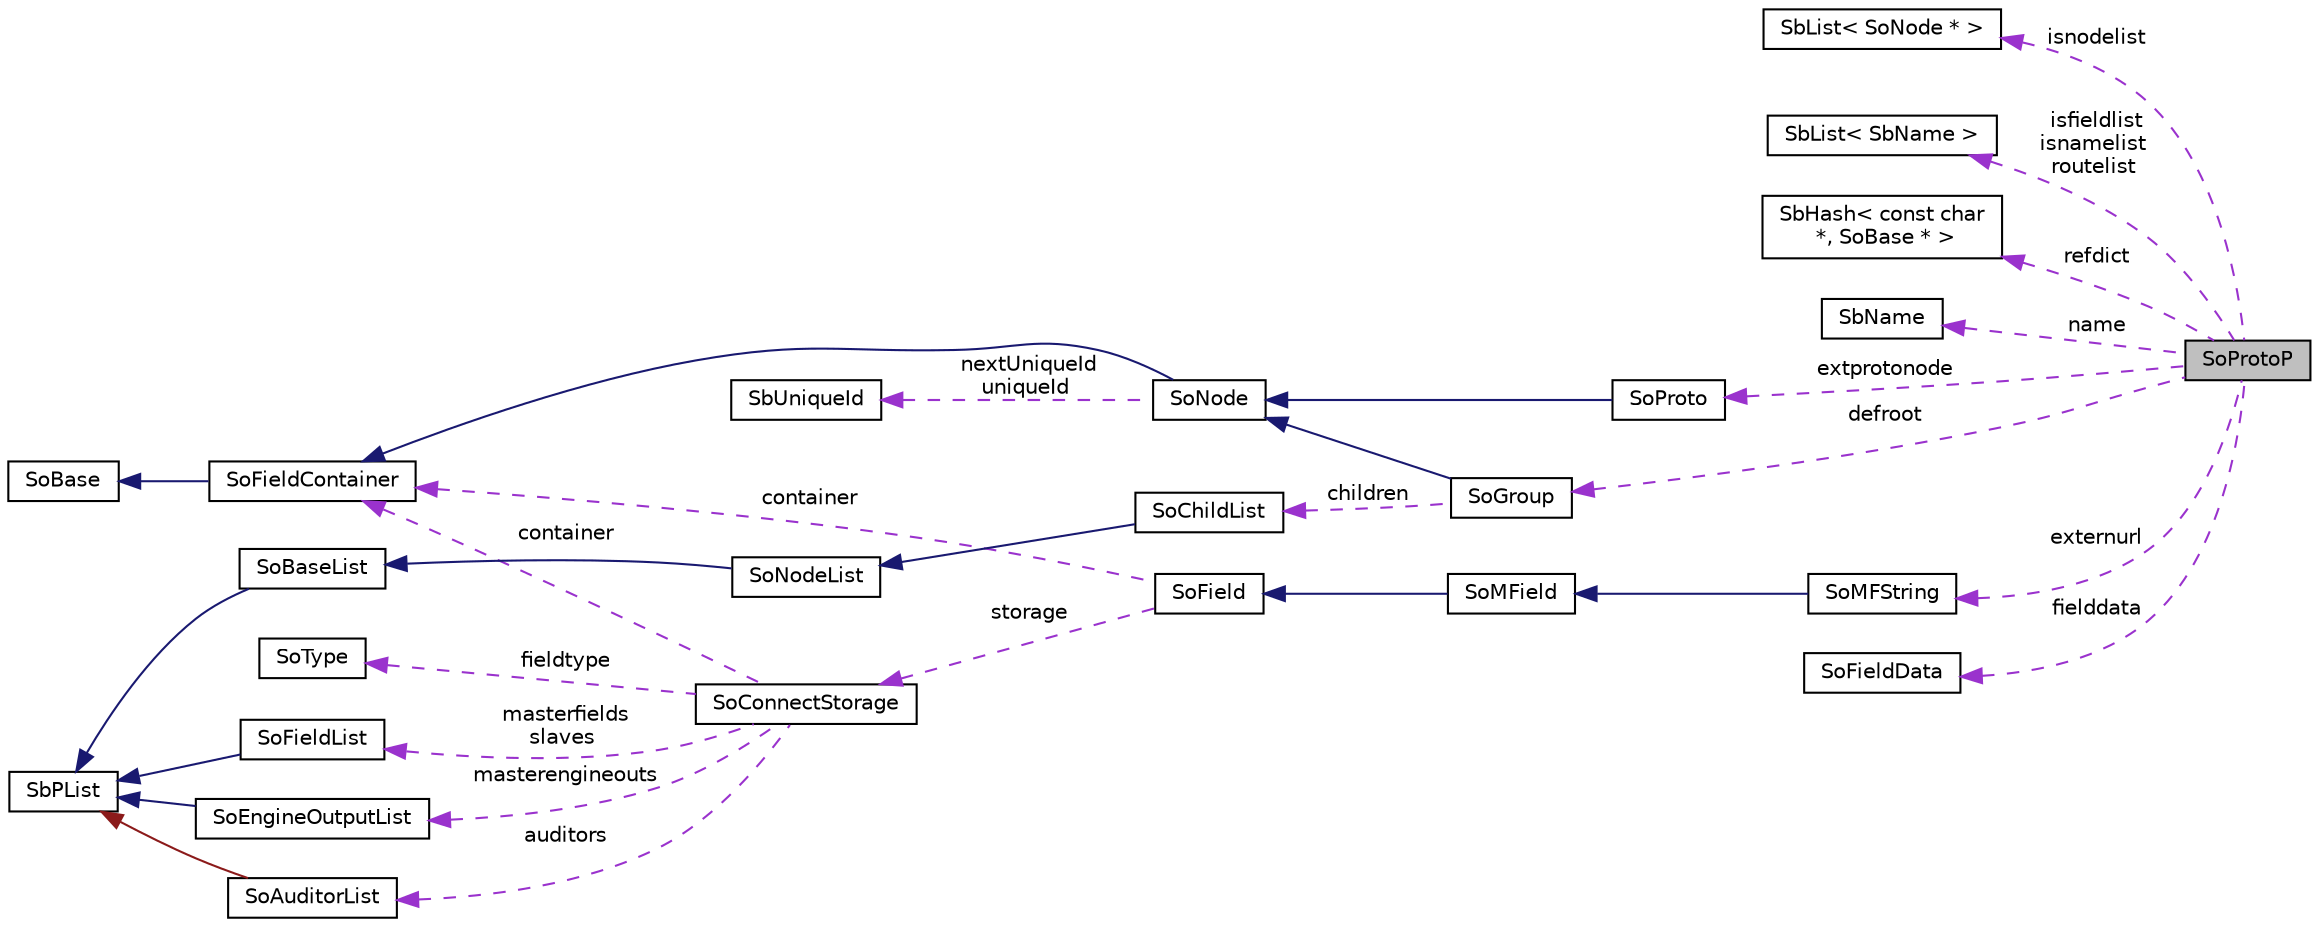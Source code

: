 digraph "SoProtoP"
{
 // LATEX_PDF_SIZE
  edge [fontname="Helvetica",fontsize="10",labelfontname="Helvetica",labelfontsize="10"];
  node [fontname="Helvetica",fontsize="10",shape=record];
  rankdir="LR";
  Node1 [label="SoProtoP",height=0.2,width=0.4,color="black", fillcolor="grey75", style="filled", fontcolor="black",tooltip=" "];
  Node2 -> Node1 [dir="back",color="darkorchid3",fontsize="10",style="dashed",label=" isnodelist" ,fontname="Helvetica"];
  Node2 [label="SbList\< SoNode * \>",height=0.2,width=0.4,color="black", fillcolor="white", style="filled",URL="$classSbList.html",tooltip=" "];
  Node3 -> Node1 [dir="back",color="darkorchid3",fontsize="10",style="dashed",label=" isfieldlist\nisnamelist\nroutelist" ,fontname="Helvetica"];
  Node3 [label="SbList\< SbName \>",height=0.2,width=0.4,color="black", fillcolor="white", style="filled",URL="$classSbList.html",tooltip=" "];
  Node4 -> Node1 [dir="back",color="darkorchid3",fontsize="10",style="dashed",label=" refdict" ,fontname="Helvetica"];
  Node4 [label="SbHash\< const char\l *, SoBase * \>",height=0.2,width=0.4,color="black", fillcolor="white", style="filled",URL="$classSbHash.html",tooltip=" "];
  Node5 -> Node1 [dir="back",color="darkorchid3",fontsize="10",style="dashed",label=" name" ,fontname="Helvetica"];
  Node5 [label="SbName",height=0.2,width=0.4,color="black", fillcolor="white", style="filled",URL="$classSbName.html",tooltip="The SbName class stores strings by reference."];
  Node6 -> Node1 [dir="back",color="darkorchid3",fontsize="10",style="dashed",label=" defroot" ,fontname="Helvetica"];
  Node6 [label="SoGroup",height=0.2,width=0.4,color="black", fillcolor="white", style="filled",URL="$classSoGroup.html",tooltip="The SoGroup class is a node which managed other node instances."];
  Node7 -> Node6 [dir="back",color="midnightblue",fontsize="10",style="solid",fontname="Helvetica"];
  Node7 [label="SoNode",height=0.2,width=0.4,color="black", fillcolor="white", style="filled",URL="$classSoNode.html",tooltip="The SoNode class is the base class for nodes used in scene graphs."];
  Node8 -> Node7 [dir="back",color="midnightblue",fontsize="10",style="solid",fontname="Helvetica"];
  Node8 [label="SoFieldContainer",height=0.2,width=0.4,color="black", fillcolor="white", style="filled",URL="$classSoFieldContainer.html",tooltip="The SoFieldContainer class is a base class for all classes that contain fields."];
  Node9 -> Node8 [dir="back",color="midnightblue",fontsize="10",style="solid",fontname="Helvetica"];
  Node9 [label="SoBase",height=0.2,width=0.4,color="black", fillcolor="white", style="filled",URL="$classSoBase.html",tooltip="The SoBase class is the top-level superclass for a number of class-hierarchies."];
  Node10 -> Node7 [dir="back",color="darkorchid3",fontsize="10",style="dashed",label=" nextUniqueId\nuniqueId" ,fontname="Helvetica"];
  Node10 [label="SbUniqueId",height=0.2,width=0.4,color="black", fillcolor="white", style="filled",URL="$classSbUniqueId.html",tooltip="SbUniqueId is an integer type for node identifiers."];
  Node11 -> Node6 [dir="back",color="darkorchid3",fontsize="10",style="dashed",label=" children" ,fontname="Helvetica"];
  Node11 [label="SoChildList",height=0.2,width=0.4,color="black", fillcolor="white", style="filled",URL="$classSoChildList.html",tooltip="The SoChildList class is a container for node children."];
  Node12 -> Node11 [dir="back",color="midnightblue",fontsize="10",style="solid",fontname="Helvetica"];
  Node12 [label="SoNodeList",height=0.2,width=0.4,color="black", fillcolor="white", style="filled",URL="$classSoNodeList.html",tooltip="The SoNodeList class is a container for pointers to SoNode objects."];
  Node13 -> Node12 [dir="back",color="midnightblue",fontsize="10",style="solid",fontname="Helvetica"];
  Node13 [label="SoBaseList",height=0.2,width=0.4,color="black", fillcolor="white", style="filled",URL="$classSoBaseList.html",tooltip="The SoBaseList class is a container for pointers to SoBase derived objects."];
  Node14 -> Node13 [dir="back",color="midnightblue",fontsize="10",style="solid",fontname="Helvetica"];
  Node14 [label="SbPList",height=0.2,width=0.4,color="black", fillcolor="white", style="filled",URL="$classSbPList.html",tooltip="The SbPList class is a container class for void pointers."];
  Node15 -> Node1 [dir="back",color="darkorchid3",fontsize="10",style="dashed",label=" extprotonode" ,fontname="Helvetica"];
  Node15 [label="SoProto",height=0.2,width=0.4,color="black", fillcolor="white", style="filled",URL="$classSoProto.html",tooltip="The SoProto class handles PROTO definitions."];
  Node7 -> Node15 [dir="back",color="midnightblue",fontsize="10",style="solid",fontname="Helvetica"];
  Node16 -> Node1 [dir="back",color="darkorchid3",fontsize="10",style="dashed",label=" externurl" ,fontname="Helvetica"];
  Node16 [label="SoMFString",height=0.2,width=0.4,color="black", fillcolor="white", style="filled",URL="$classSoMFString.html",tooltip="The SoMFString class is a container for SbString values."];
  Node17 -> Node16 [dir="back",color="midnightblue",fontsize="10",style="solid",fontname="Helvetica"];
  Node17 [label="SoMField",height=0.2,width=0.4,color="black", fillcolor="white", style="filled",URL="$classSoMField.html",tooltip="The SoMField class is the base class for fields which can contain multiple values."];
  Node18 -> Node17 [dir="back",color="midnightblue",fontsize="10",style="solid",fontname="Helvetica"];
  Node18 [label="SoField",height=0.2,width=0.4,color="black", fillcolor="white", style="filled",URL="$classSoField.html",tooltip="The SoField class is the top-level abstract base class for fields."];
  Node8 -> Node18 [dir="back",color="darkorchid3",fontsize="10",style="dashed",label=" container" ,fontname="Helvetica"];
  Node19 -> Node18 [dir="back",color="darkorchid3",fontsize="10",style="dashed",label=" storage" ,fontname="Helvetica"];
  Node19 [label="SoConnectStorage",height=0.2,width=0.4,color="black", fillcolor="white", style="filled",URL="$classSoConnectStorage.html",tooltip=" "];
  Node20 -> Node19 [dir="back",color="darkorchid3",fontsize="10",style="dashed",label=" masterfields\nslaves" ,fontname="Helvetica"];
  Node20 [label="SoFieldList",height=0.2,width=0.4,color="black", fillcolor="white", style="filled",URL="$classSoFieldList.html",tooltip="The SoFieldList class is a container for pointers to SoField objects."];
  Node14 -> Node20 [dir="back",color="midnightblue",fontsize="10",style="solid",fontname="Helvetica"];
  Node21 -> Node19 [dir="back",color="darkorchid3",fontsize="10",style="dashed",label=" auditors" ,fontname="Helvetica"];
  Node21 [label="SoAuditorList",height=0.2,width=0.4,color="black", fillcolor="white", style="filled",URL="$classSoAuditorList.html",tooltip="The SoAuditorList class is used to keep track of auditors for certain object classes."];
  Node14 -> Node21 [dir="back",color="firebrick4",fontsize="10",style="solid",fontname="Helvetica"];
  Node8 -> Node19 [dir="back",color="darkorchid3",fontsize="10",style="dashed",label=" container" ,fontname="Helvetica"];
  Node22 -> Node19 [dir="back",color="darkorchid3",fontsize="10",style="dashed",label=" fieldtype" ,fontname="Helvetica"];
  Node22 [label="SoType",height=0.2,width=0.4,color="black", fillcolor="white", style="filled",URL="$classSoType.html",tooltip="The SoType class is the basis for the runtime type system in Coin."];
  Node23 -> Node19 [dir="back",color="darkorchid3",fontsize="10",style="dashed",label=" masterengineouts" ,fontname="Helvetica"];
  Node23 [label="SoEngineOutputList",height=0.2,width=0.4,color="black", fillcolor="white", style="filled",URL="$classSoEngineOutputList.html",tooltip="The SoEngineOutputList class is a container for SoEngineOutput objects."];
  Node14 -> Node23 [dir="back",color="midnightblue",fontsize="10",style="solid",fontname="Helvetica"];
  Node24 -> Node1 [dir="back",color="darkorchid3",fontsize="10",style="dashed",label=" fielddata" ,fontname="Helvetica"];
  Node24 [label="SoFieldData",height=0.2,width=0.4,color="black", fillcolor="white", style="filled",URL="$classSoFieldData.html",tooltip="The SoFieldData class is a container for a prototype set of fields."];
}

